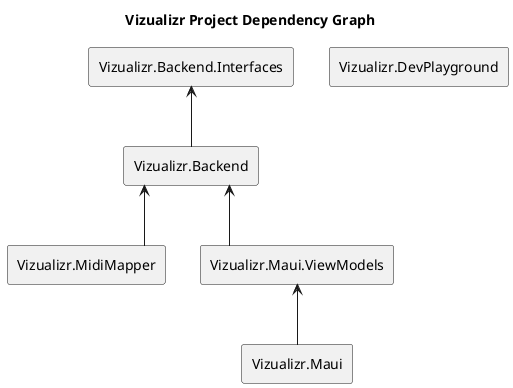 ﻿@startuml ProjectDependencyGraph
title Vizualizr Project Dependency Graph

top to bottom direction

' Define styles (optional but useful for clarity)
skinparam componentStyle rectangle
skinparam defaultTextAlignment center
skinparam linetype ortho
skinparam shadowing false

' Define components (modules or projects)
component "Vizualizr.Backend" as backend
component "Vizualizr.Backend.Interfaces" as backendInterfaces
component "Vizualizr.Maui" as maui
component "Vizualizr.DevPlayground" as playground
component "Vizualizr.MidiMapper" as midimapper
component "Vizualizr.Maui.ViewModels" as ViewModels

' Define dependencies 

backendInterfaces <-- backend


backend <-- midimapper
backend <-- ViewModels
ViewModels <-- maui

@enduml
